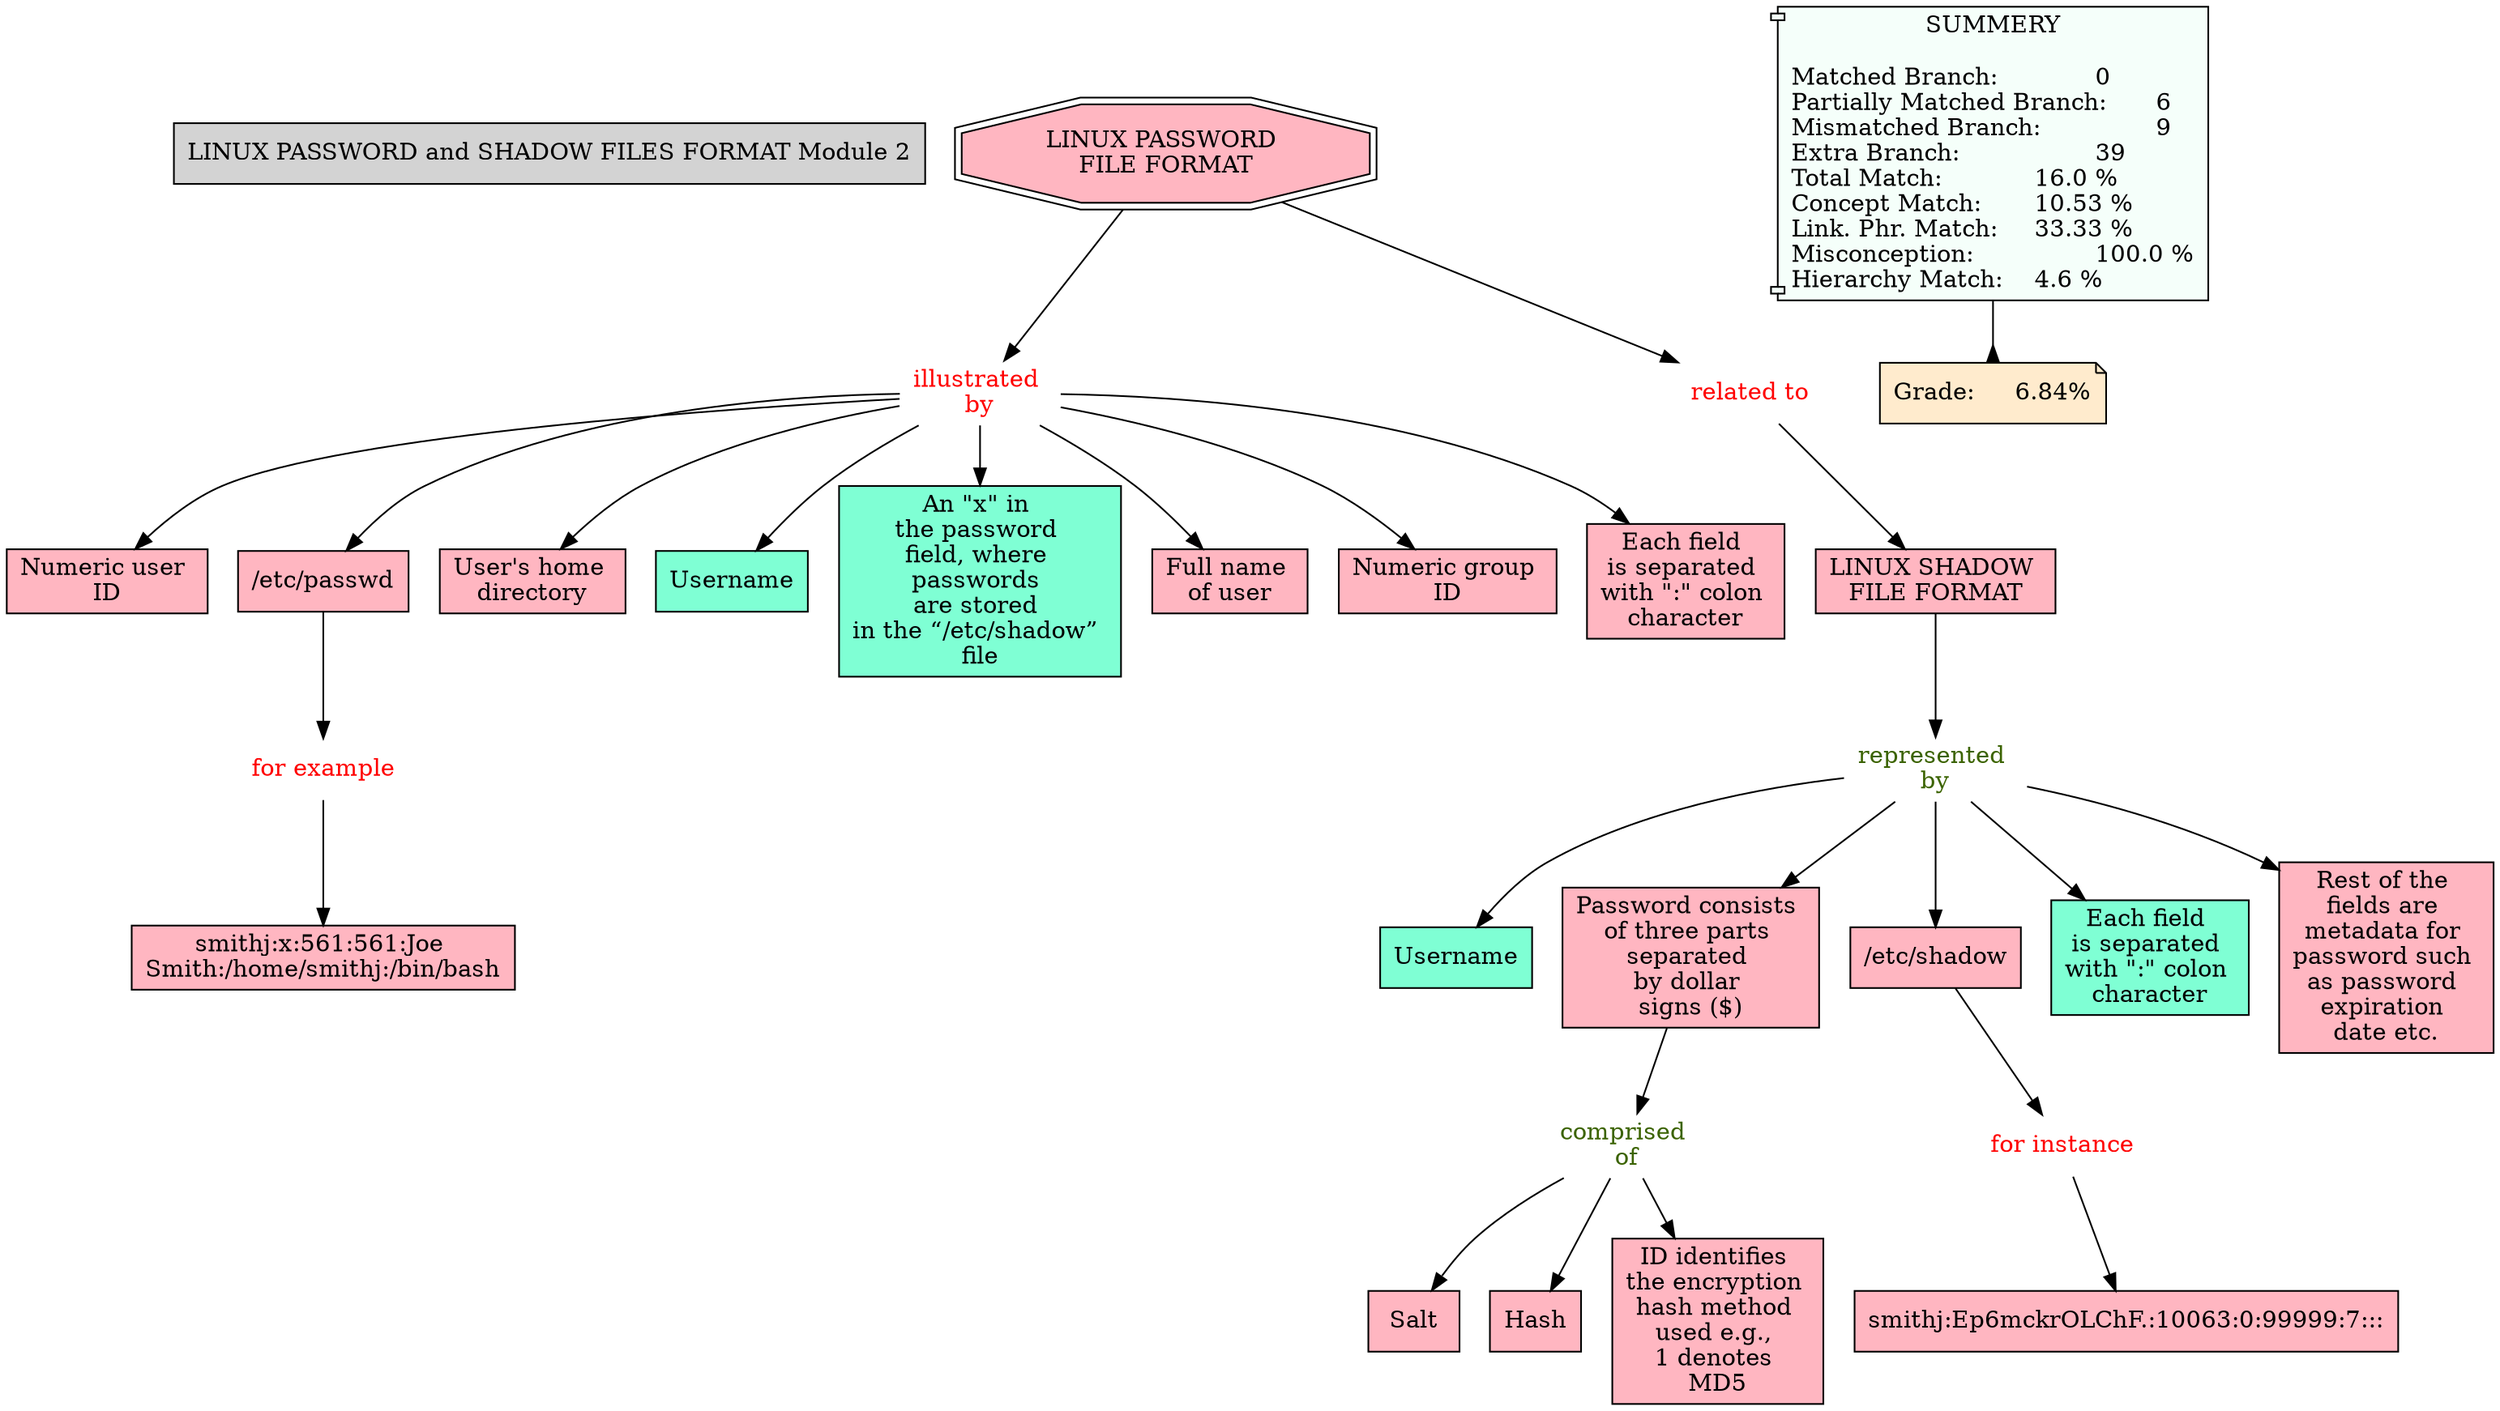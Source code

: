 // The Round Table
digraph {
	"1S3ZT0T6W-NLPK5Z-15M4" [label="LINUX PASSWORD and SHADOW FILES FORMAT Module 2" Gsplines=true shape=rect style=filled]
	"1S628HC9F-DN90NQ-H1M" [label="represented 
by" Gsplines=true fontcolor="#3B6300" shape=none]
	"1S62865M4-11NWM2W-FP4" [label=Username Gsplines=true fillcolor=aquamarine shape=rect style=filled]
	"1S628HC9F-DN90NQ-H1M" -> "1S62865M4-11NWM2W-FP4" [constraint=true]
	"1S62867ZB-1TZWTFM-FP8" [label="Password consists 
of three parts 
separated 
by dollar 
signs ($)" Gsplines=true fillcolor="#FFB6C1" shape=rect style=filled]
	"1S628J15V-25JWTKJ-H3Y" [label="comprised 
of" Gsplines=true fontcolor="#3B6300" shape=none]
	"1S62867ZB-1TZWTFM-FP8" -> "1S628J15V-25JWTKJ-H3Y" [constraint=true]
	"1S628GFB4-1Y3S7LY-GY4" [label="illustrated 
by" Gsplines=true fontcolor=red shape=none]
	"1S627ZWM6-29JN99Y-DM4" [label="Numeric user 
ID" Gsplines=true fillcolor="#FFB6C1" shape=rect style=filled]
	"1S628GFB4-1Y3S7LY-GY4" -> "1S627ZWM6-29JN99Y-DM4" [constraint=true]
	"1S628HC9F-DN90NQ-H1M" [label="represented 
by" Gsplines=true fontcolor="#3B6300" shape=none]
	"1S62867ZB-1TZWTFM-FP8" [label="Password consists 
of three parts 
separated 
by dollar 
signs ($)" Gsplines=true fillcolor="#FFB6C1" shape=rect style=filled]
	"1S628HC9F-DN90NQ-H1M" -> "1S62867ZB-1TZWTFM-FP8" [constraint=true]
	"1S628J15V-25JWTKJ-H3Y" [label="comprised 
of" Gsplines=true fontcolor="#3B6300" shape=none]
	"1S628CM24-27H21FC-GJF" [label=Salt Gsplines=true fillcolor="#FFB6C1" shape=rect style=filled]
	"1S628J15V-25JWTKJ-H3Y" -> "1S628CM24-27H21FC-GJF" [constraint=true]
	"1S628GFB4-1Y3S7LY-GY4" [label="illustrated 
by" Gsplines=true fontcolor=red shape=none]
	"1S627Y0Q3-L791Z8-DDC" [label="/etc/passwd" Gsplines=true fillcolor="#FFB6C1" shape=rect style=filled]
	"1S628GFB4-1Y3S7LY-GY4" -> "1S627Y0Q3-L791Z8-DDC" [constraint=true]
	"1S628GFB4-1Y3S7LY-GY4" [label="illustrated 
by" Gsplines=true fontcolor=red shape=none]
	"1S6284HMH-TQWB19-F93" [label="User's home 
directory" Gsplines=true fillcolor="#FFB6C1" shape=rect style=filled]
	"1S628GFB4-1Y3S7LY-GY4" -> "1S6284HMH-TQWB19-F93" [constraint=true]
	"1S627Y0Q3-L791Z8-DDC" [label="/etc/passwd" Gsplines=true fillcolor="#FFB6C1" shape=rect style=filled]
	"1S6282Z7G-12XWGV6-F0G" [label="for example
" Gsplines=true fontcolor=red shape=none]
	"1S627Y0Q3-L791Z8-DDC" -> "1S6282Z7G-12XWGV6-F0G" [constraint=true]
	"1S628J15V-25JWTKJ-H3Y" [label="comprised 
of" Gsplines=true fontcolor="#3B6300" shape=none]
	"1S628CNQZ-1YHGLY4-GJK" [label=Hash Gsplines=true fillcolor="#FFB6C1" shape=rect style=filled]
	"1S628J15V-25JWTKJ-H3Y" -> "1S628CNQZ-1YHGLY4-GJK" [constraint=true]
	"1S628GFB4-1Y3S7LY-GY4" [label="illustrated 
by" Gsplines=true fontcolor=red shape=none]
	"1S627ZYRZ-189J58Y-DM9" [label=Username Gsplines=true fillcolor=aquamarine shape=rect style=filled]
	"1S628GFB4-1Y3S7LY-GY4" -> "1S627ZYRZ-189J58Y-DM9" [constraint=true]
	"1S628HC9F-DN90NQ-H1M" [label="represented 
by" Gsplines=true fontcolor="#3B6300" shape=none]
	"1S6285ZS0-2DMB5CX-FNR" [label="/etc/shadow" Gsplines=true fillcolor="#FFB6C1" shape=rect style=filled]
	"1S628HC9F-DN90NQ-H1M" -> "1S6285ZS0-2DMB5CX-FNR" [constraint=true]
	"1S628GFB4-1Y3S7LY-GY4" [label="illustrated 
by" Gsplines=true fontcolor=red shape=none]
	"1S627ZV06-1D0ZMGN-DM0" [label="An \"x\" in 
the password 
field, where 
passwords 
are stored 
in the “/etc/shadow” 
file" Gsplines=true fillcolor=aquamarine shape=rect style=filled]
	"1S628GFB4-1Y3S7LY-GY4" -> "1S627ZV06-1D0ZMGN-DM0" [constraint=true]
	"1S628J15V-25JWTKJ-H3Y" [label="comprised 
of" Gsplines=true fontcolor="#3B6300" shape=none]
	"1S628CKM4-GVDNMF-GJ9" [label="ID identifies 
the encryption 
hash method 
used e.g., 
1 denotes 
MD5" Gsplines=true fillcolor="#FFB6C1" shape=rect style=filled]
	"1S628J15V-25JWTKJ-H3Y" -> "1S628CKM4-GVDNMF-GJ9" [constraint=true]
	"1S627DSY1-285WJRW-BJD" [label="LINUX SHADOW 
FILE FORMAT
" Gsplines=true fillcolor="#FFB6C1" shape=rect style=filled]
	"1S628HC9F-DN90NQ-H1M" [label="represented 
by" Gsplines=true fontcolor="#3B6300" shape=none]
	"1S627DSY1-285WJRW-BJD" -> "1S628HC9F-DN90NQ-H1M" [constraint=true]
	"1S628GFB4-1Y3S7LY-GY4" [label="illustrated 
by" Gsplines=true fontcolor=red shape=none]
	"1S6284FR4-1WT5ZHR-F8Z" [label="Full name 
of user" Gsplines=true fillcolor="#FFB6C1" shape=rect style=filled]
	"1S628GFB4-1Y3S7LY-GY4" -> "1S6284FR4-1WT5ZHR-F8Z" [constraint=true]
	"1S40XWL94-24X379Z-5Y3" [label="LINUX PASSWORD 
FILE FORMAT
" Gsplines=true fillcolor="#FFB6C1" shape=doubleoctagon style=filled]
	"1S628GFB4-1Y3S7LY-GY4" [label="illustrated 
by" Gsplines=true fontcolor=red shape=none]
	"1S40XWL94-24X379Z-5Y3" -> "1S628GFB4-1Y3S7LY-GY4" [constraint=true]
	"1S628P8CX-1Q8T0B6-H95" [label="related to
" Gsplines=true fontcolor=red shape=none]
	"1S627DSY1-285WJRW-BJD" [label="LINUX SHADOW 
FILE FORMAT
" Gsplines=true fillcolor="#FFB6C1" shape=rect style=filled]
	"1S628P8CX-1Q8T0B6-H95" -> "1S627DSY1-285WJRW-BJD" [constraint=true]
	"1S628HC9F-DN90NQ-H1M" [label="represented 
by" Gsplines=true fontcolor="#3B6300" shape=none]
	"1S62863FP-1XGJL6J-FP0" [label="Each field 
is separated 
with \":\" colon 
character" Gsplines=true fillcolor=aquamarine shape=rect style=filled]
	"1S628HC9F-DN90NQ-H1M" -> "1S62863FP-1XGJL6J-FP0" [constraint=true]
	"1S628GFB4-1Y3S7LY-GY4" [label="illustrated 
by" Gsplines=true fontcolor=red shape=none]
	"1S62800ZF-1HBFNZ8-DMF" [label="Numeric group 
ID" Gsplines=true fillcolor="#FFB6C1" shape=rect style=filled]
	"1S628GFB4-1Y3S7LY-GY4" -> "1S62800ZF-1HBFNZ8-DMF" [constraint=true]
	"1S6289HX5-3Q4VNH-FZ8" [label="for instance
" Gsplines=true fontcolor=red shape=none]
	"1S62861MS-WFPMW5-FNW" [label="smithj:Ep6mckrOLChF.:10063:0:99999:7:::" Gsplines=true fillcolor="#FFB6C1" shape=rect style=filled]
	"1S6289HX5-3Q4VNH-FZ8" -> "1S62861MS-WFPMW5-FNW" [constraint=true]
	"1S6282Z7G-12XWGV6-F0G" [label="for example
" Gsplines=true fontcolor=red shape=none]
	"1S627Z1R6-GNTQ7Y-DHR" [label="smithj:x:561:561:Joe 
Smith:/home/smithj:/bin/bash" Gsplines=true fillcolor="#FFB6C1" shape=rect style=filled]
	"1S6282Z7G-12XWGV6-F0G" -> "1S627Z1R6-GNTQ7Y-DHR" [constraint=true]
	"1S6285ZS0-2DMB5CX-FNR" [label="/etc/shadow" Gsplines=true fillcolor="#FFB6C1" shape=rect style=filled]
	"1S6289HX5-3Q4VNH-FZ8" [label="for instance
" Gsplines=true fontcolor=red shape=none]
	"1S6285ZS0-2DMB5CX-FNR" -> "1S6289HX5-3Q4VNH-FZ8" [constraint=true]
	"1S40XWL94-24X379Z-5Y3" [label="LINUX PASSWORD 
FILE FORMAT
" Gsplines=true fillcolor="#FFB6C1" shape=doubleoctagon style=filled]
	"1S628P8CX-1Q8T0B6-H95" [label="related to
" Gsplines=true fontcolor=red shape=none]
	"1S40XWL94-24X379Z-5Y3" -> "1S628P8CX-1Q8T0B6-H95" [constraint=true]
	"1S628HC9F-DN90NQ-H1M" [label="represented 
by" Gsplines=true fontcolor="#3B6300" shape=none]
	"1S628FYDX-1JK4M53-GXS" [label="Rest of the 
fields are 
metadata for 
password such 
as password 
expiration 
date etc." Gsplines=true fillcolor="#FFB6C1" shape=rect style=filled]
	"1S628HC9F-DN90NQ-H1M" -> "1S628FYDX-1JK4M53-GXS" [constraint=true]
	"1S628GFB4-1Y3S7LY-GY4" [label="illustrated 
by" Gsplines=true fontcolor=red shape=none]
	"1S627ZSC3-158S51F-DLW" [label="Each field 
is separated 
with \":\" colon 
character" Gsplines=true fillcolor="#FFB6C1" shape=rect style=filled]
	"1S628GFB4-1Y3S7LY-GY4" -> "1S627ZSC3-158S51F-DLW" [constraint=true]
	Stat [label="SUMMERY

Matched Branch:		0\lPartially Matched Branch:	6\lMismatched Branch:		9\lExtra Branch:			39\lTotal Match:		16.0 %\lConcept Match:	10.53 %\lLink. Phr. Match:	33.33 %\lMisconception:		100.0 %\lHierarchy Match:	4.6 %\l" Gsplines=true fillcolor="#F5FFFA" shape=component style=filled]
	Grade [label="Grade:	6.84%" Gsplines=true fillcolor="#FFEBCD" shape=note style=filled]
	Stat -> Grade [arrowhead=inv color=black constraint=true]
}
